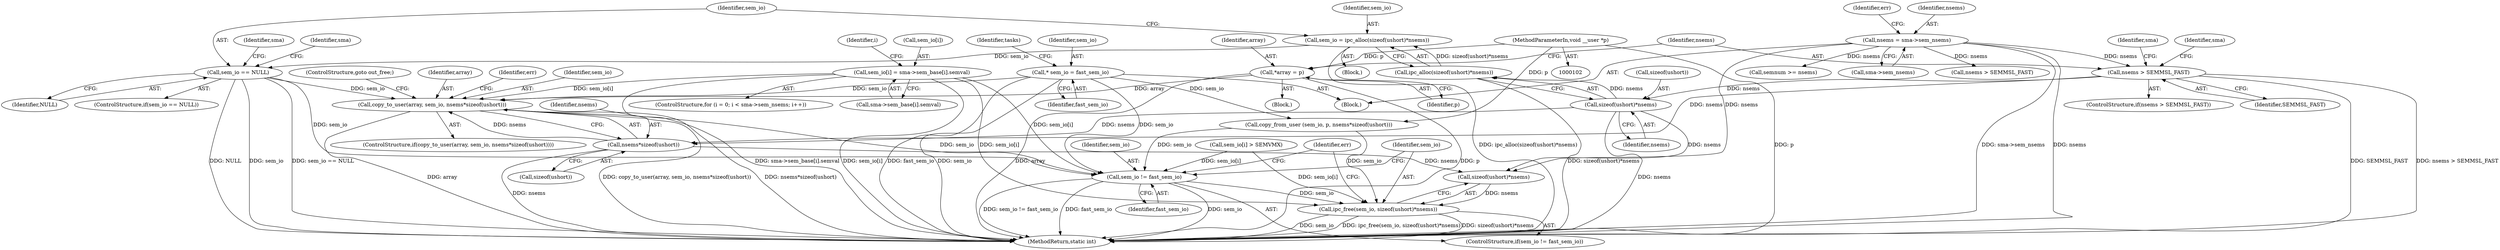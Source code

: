 digraph "0_linux_6062a8dc0517bce23e3c2f7d2fea5e22411269a3_12@API" {
"1000260" [label="(Call,copy_to_user(array, sem_io, nsems*sizeof(ushort)))"];
"1000181" [label="(Call,*array = p)"];
"1000107" [label="(MethodParameterIn,void __user *p)"];
"1000200" [label="(Call,sem_io == NULL)"];
"1000192" [label="(Call,sem_io = ipc_alloc(sizeof(ushort)*nsems))"];
"1000194" [label="(Call,ipc_alloc(sizeof(ushort)*nsems))"];
"1000195" [label="(Call,sizeof(ushort)*nsems)"];
"1000186" [label="(Call,nsems > SEMMSL_FAST)"];
"1000136" [label="(Call,nsems = sma->sem_nsems)"];
"1000243" [label="(Call,sem_io[i] = sma->sem_base[i].semval)"];
"1000115" [label="(Call,* sem_io = fast_sem_io)"];
"1000263" [label="(Call,nsems*sizeof(ushort))"];
"1000487" [label="(Call,sem_io != fast_sem_io)"];
"1000490" [label="(Call,ipc_free(sem_io, sizeof(ushort)*nsems))"];
"1000137" [label="(Identifier,nsems)"];
"1000261" [label="(Identifier,array)"];
"1000490" [label="(Call,ipc_free(sem_io, sizeof(ushort)*nsems))"];
"1000265" [label="(Call,sizeof(ushort))"];
"1000121" [label="(Identifier,tasks)"];
"1000201" [label="(Identifier,sem_io)"];
"1000193" [label="(Identifier,sem_io)"];
"1000202" [label="(Identifier,NULL)"];
"1000268" [label="(Identifier,err)"];
"1000491" [label="(Identifier,sem_io)"];
"1000198" [label="(Identifier,nsems)"];
"1000229" [label="(Identifier,sma)"];
"1000302" [label="(Call,copy_from_user (sem_io, p, nsems*sizeof(ushort)))"];
"1000189" [label="(Block,)"];
"1000232" [label="(ControlStructure,for (i = 0; i < sma->sem_nsems; i++))"];
"1000192" [label="(Call,sem_io = ipc_alloc(sizeof(ushort)*nsems))"];
"1000492" [label="(Call,sizeof(ushort)*nsems)"];
"1000195" [label="(Call,sizeof(ushort)*nsems)"];
"1000243" [label="(Call,sem_io[i] = sma->sem_base[i].semval)"];
"1000210" [label="(Identifier,sma)"];
"1000194" [label="(Call,ipc_alloc(sizeof(ushort)*nsems))"];
"1000182" [label="(Identifier,array)"];
"1000242" [label="(Identifier,i)"];
"1000107" [label="(MethodParameterIn,void __user *p)"];
"1000262" [label="(Identifier,sem_io)"];
"1000186" [label="(Call,nsems > SEMMSL_FAST)"];
"1000264" [label="(Identifier,nsems)"];
"1000115" [label="(Call,* sem_io = fast_sem_io)"];
"1000136" [label="(Call,nsems = sma->sem_nsems)"];
"1000260" [label="(Call,copy_to_user(array, sem_io, nsems*sizeof(ushort)))"];
"1000191" [label="(Identifier,sma)"];
"1000497" [label="(Identifier,err)"];
"1000188" [label="(Identifier,SEMMSL_FAST)"];
"1000498" [label="(MethodReturn,static int)"];
"1000200" [label="(Call,sem_io == NULL)"];
"1000187" [label="(Identifier,nsems)"];
"1000247" [label="(Call,sma->sem_base[i].semval)"];
"1000116" [label="(Identifier,sem_io)"];
"1000183" [label="(Identifier,p)"];
"1000263" [label="(Call,nsems*sizeof(ushort))"];
"1000426" [label="(Call,semnum >= nsems)"];
"1000199" [label="(ControlStructure,if(sem_io == NULL))"];
"1000179" [label="(Block,)"];
"1000138" [label="(Call,sma->sem_nsems)"];
"1000486" [label="(ControlStructure,if(sem_io != fast_sem_io))"];
"1000271" [label="(ControlStructure,goto out_free;)"];
"1000328" [label="(Call,sem_io[i] > SEMVMX)"];
"1000259" [label="(ControlStructure,if(copy_to_user(array, sem_io, nsems*sizeof(ushort))))"];
"1000108" [label="(Block,)"];
"1000142" [label="(Identifier,err)"];
"1000205" [label="(Identifier,sma)"];
"1000280" [label="(Call,nsems > SEMMSL_FAST)"];
"1000487" [label="(Call,sem_io != fast_sem_io)"];
"1000196" [label="(Call,sizeof(ushort))"];
"1000244" [label="(Call,sem_io[i])"];
"1000181" [label="(Call,*array = p)"];
"1000117" [label="(Identifier,fast_sem_io)"];
"1000185" [label="(ControlStructure,if(nsems > SEMMSL_FAST))"];
"1000489" [label="(Identifier,fast_sem_io)"];
"1000488" [label="(Identifier,sem_io)"];
"1000260" -> "1000259"  [label="AST: "];
"1000260" -> "1000263"  [label="CFG: "];
"1000261" -> "1000260"  [label="AST: "];
"1000262" -> "1000260"  [label="AST: "];
"1000263" -> "1000260"  [label="AST: "];
"1000268" -> "1000260"  [label="CFG: "];
"1000271" -> "1000260"  [label="CFG: "];
"1000260" -> "1000498"  [label="DDG: copy_to_user(array, sem_io, nsems*sizeof(ushort))"];
"1000260" -> "1000498"  [label="DDG: nsems*sizeof(ushort)"];
"1000260" -> "1000498"  [label="DDG: array"];
"1000181" -> "1000260"  [label="DDG: array"];
"1000200" -> "1000260"  [label="DDG: sem_io"];
"1000243" -> "1000260"  [label="DDG: sem_io[i]"];
"1000115" -> "1000260"  [label="DDG: sem_io"];
"1000263" -> "1000260"  [label="DDG: nsems"];
"1000260" -> "1000487"  [label="DDG: sem_io"];
"1000181" -> "1000179"  [label="AST: "];
"1000181" -> "1000183"  [label="CFG: "];
"1000182" -> "1000181"  [label="AST: "];
"1000183" -> "1000181"  [label="AST: "];
"1000187" -> "1000181"  [label="CFG: "];
"1000181" -> "1000498"  [label="DDG: array"];
"1000181" -> "1000498"  [label="DDG: p"];
"1000107" -> "1000181"  [label="DDG: p"];
"1000107" -> "1000102"  [label="AST: "];
"1000107" -> "1000498"  [label="DDG: p"];
"1000107" -> "1000302"  [label="DDG: p"];
"1000200" -> "1000199"  [label="AST: "];
"1000200" -> "1000202"  [label="CFG: "];
"1000201" -> "1000200"  [label="AST: "];
"1000202" -> "1000200"  [label="AST: "];
"1000205" -> "1000200"  [label="CFG: "];
"1000210" -> "1000200"  [label="CFG: "];
"1000200" -> "1000498"  [label="DDG: sem_io"];
"1000200" -> "1000498"  [label="DDG: sem_io == NULL"];
"1000200" -> "1000498"  [label="DDG: NULL"];
"1000192" -> "1000200"  [label="DDG: sem_io"];
"1000200" -> "1000487"  [label="DDG: sem_io"];
"1000192" -> "1000189"  [label="AST: "];
"1000192" -> "1000194"  [label="CFG: "];
"1000193" -> "1000192"  [label="AST: "];
"1000194" -> "1000192"  [label="AST: "];
"1000201" -> "1000192"  [label="CFG: "];
"1000192" -> "1000498"  [label="DDG: ipc_alloc(sizeof(ushort)*nsems)"];
"1000194" -> "1000192"  [label="DDG: sizeof(ushort)*nsems"];
"1000194" -> "1000195"  [label="CFG: "];
"1000195" -> "1000194"  [label="AST: "];
"1000194" -> "1000498"  [label="DDG: sizeof(ushort)*nsems"];
"1000195" -> "1000194"  [label="DDG: nsems"];
"1000195" -> "1000198"  [label="CFG: "];
"1000196" -> "1000195"  [label="AST: "];
"1000198" -> "1000195"  [label="AST: "];
"1000195" -> "1000498"  [label="DDG: nsems"];
"1000186" -> "1000195"  [label="DDG: nsems"];
"1000195" -> "1000263"  [label="DDG: nsems"];
"1000195" -> "1000492"  [label="DDG: nsems"];
"1000186" -> "1000185"  [label="AST: "];
"1000186" -> "1000188"  [label="CFG: "];
"1000187" -> "1000186"  [label="AST: "];
"1000188" -> "1000186"  [label="AST: "];
"1000191" -> "1000186"  [label="CFG: "];
"1000229" -> "1000186"  [label="CFG: "];
"1000186" -> "1000498"  [label="DDG: SEMMSL_FAST"];
"1000186" -> "1000498"  [label="DDG: nsems > SEMMSL_FAST"];
"1000136" -> "1000186"  [label="DDG: nsems"];
"1000186" -> "1000263"  [label="DDG: nsems"];
"1000136" -> "1000108"  [label="AST: "];
"1000136" -> "1000138"  [label="CFG: "];
"1000137" -> "1000136"  [label="AST: "];
"1000138" -> "1000136"  [label="AST: "];
"1000142" -> "1000136"  [label="CFG: "];
"1000136" -> "1000498"  [label="DDG: sma->sem_nsems"];
"1000136" -> "1000498"  [label="DDG: nsems"];
"1000136" -> "1000280"  [label="DDG: nsems"];
"1000136" -> "1000426"  [label="DDG: nsems"];
"1000136" -> "1000492"  [label="DDG: nsems"];
"1000243" -> "1000232"  [label="AST: "];
"1000243" -> "1000247"  [label="CFG: "];
"1000244" -> "1000243"  [label="AST: "];
"1000247" -> "1000243"  [label="AST: "];
"1000242" -> "1000243"  [label="CFG: "];
"1000243" -> "1000498"  [label="DDG: sem_io[i]"];
"1000243" -> "1000498"  [label="DDG: sma->sem_base[i].semval"];
"1000243" -> "1000487"  [label="DDG: sem_io[i]"];
"1000243" -> "1000490"  [label="DDG: sem_io[i]"];
"1000115" -> "1000108"  [label="AST: "];
"1000115" -> "1000117"  [label="CFG: "];
"1000116" -> "1000115"  [label="AST: "];
"1000117" -> "1000115"  [label="AST: "];
"1000121" -> "1000115"  [label="CFG: "];
"1000115" -> "1000498"  [label="DDG: fast_sem_io"];
"1000115" -> "1000498"  [label="DDG: sem_io"];
"1000115" -> "1000302"  [label="DDG: sem_io"];
"1000115" -> "1000487"  [label="DDG: sem_io"];
"1000263" -> "1000265"  [label="CFG: "];
"1000264" -> "1000263"  [label="AST: "];
"1000265" -> "1000263"  [label="AST: "];
"1000263" -> "1000498"  [label="DDG: nsems"];
"1000263" -> "1000492"  [label="DDG: nsems"];
"1000487" -> "1000486"  [label="AST: "];
"1000487" -> "1000489"  [label="CFG: "];
"1000488" -> "1000487"  [label="AST: "];
"1000489" -> "1000487"  [label="AST: "];
"1000491" -> "1000487"  [label="CFG: "];
"1000497" -> "1000487"  [label="CFG: "];
"1000487" -> "1000498"  [label="DDG: fast_sem_io"];
"1000487" -> "1000498"  [label="DDG: sem_io"];
"1000487" -> "1000498"  [label="DDG: sem_io != fast_sem_io"];
"1000302" -> "1000487"  [label="DDG: sem_io"];
"1000328" -> "1000487"  [label="DDG: sem_io[i]"];
"1000487" -> "1000490"  [label="DDG: sem_io"];
"1000490" -> "1000486"  [label="AST: "];
"1000490" -> "1000492"  [label="CFG: "];
"1000491" -> "1000490"  [label="AST: "];
"1000492" -> "1000490"  [label="AST: "];
"1000497" -> "1000490"  [label="CFG: "];
"1000490" -> "1000498"  [label="DDG: sem_io"];
"1000490" -> "1000498"  [label="DDG: ipc_free(sem_io, sizeof(ushort)*nsems)"];
"1000490" -> "1000498"  [label="DDG: sizeof(ushort)*nsems"];
"1000328" -> "1000490"  [label="DDG: sem_io[i]"];
"1000302" -> "1000490"  [label="DDG: sem_io"];
"1000492" -> "1000490"  [label="DDG: nsems"];
}
